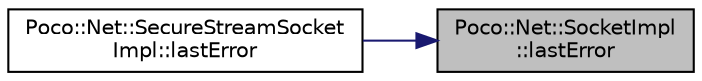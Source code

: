 digraph "Poco::Net::SocketImpl::lastError"
{
 // LATEX_PDF_SIZE
  edge [fontname="Helvetica",fontsize="10",labelfontname="Helvetica",labelfontsize="10"];
  node [fontname="Helvetica",fontsize="10",shape=record];
  rankdir="RL";
  Node1 [label="Poco::Net::SocketImpl\l::lastError",height=0.2,width=0.4,color="black", fillcolor="grey75", style="filled", fontcolor="black",tooltip="Allows subclasses to set the socket manually, iff no valid socket is set yet."];
  Node1 -> Node2 [dir="back",color="midnightblue",fontsize="10",style="solid"];
  Node2 [label="Poco::Net::SecureStreamSocket\lImpl::lastError",height=0.2,width=0.4,color="black", fillcolor="white", style="filled",URL="$classPoco_1_1Net_1_1SecureStreamSocketImpl.html#abbc1cf843d2f12eb09ee1d4233db39d6",tooltip="Destroys the SecureStreamSocketImpl."];
}
